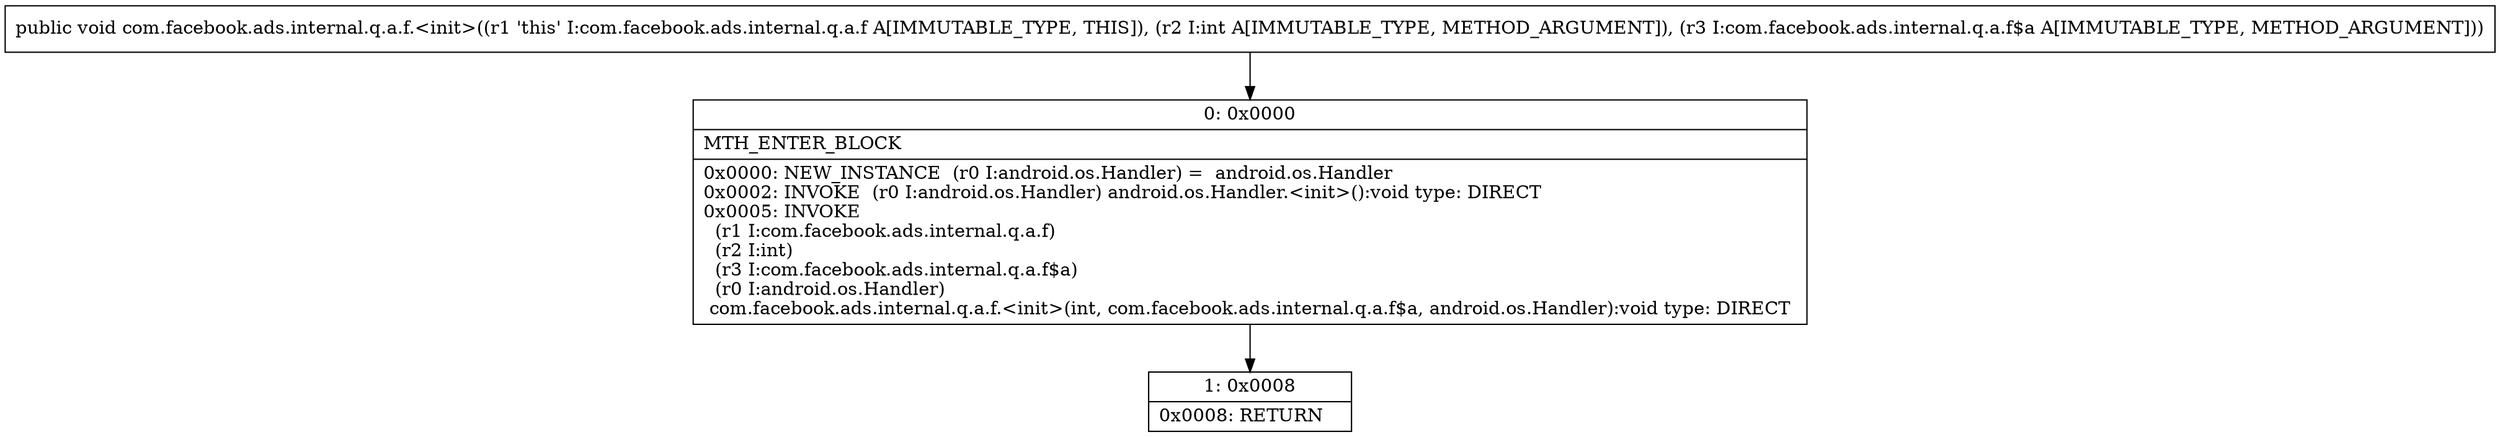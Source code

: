 digraph "CFG forcom.facebook.ads.internal.q.a.f.\<init\>(ILcom\/facebook\/ads\/internal\/q\/a\/f$a;)V" {
Node_0 [shape=record,label="{0\:\ 0x0000|MTH_ENTER_BLOCK\l|0x0000: NEW_INSTANCE  (r0 I:android.os.Handler) =  android.os.Handler \l0x0002: INVOKE  (r0 I:android.os.Handler) android.os.Handler.\<init\>():void type: DIRECT \l0x0005: INVOKE  \l  (r1 I:com.facebook.ads.internal.q.a.f)\l  (r2 I:int)\l  (r3 I:com.facebook.ads.internal.q.a.f$a)\l  (r0 I:android.os.Handler)\l com.facebook.ads.internal.q.a.f.\<init\>(int, com.facebook.ads.internal.q.a.f$a, android.os.Handler):void type: DIRECT \l}"];
Node_1 [shape=record,label="{1\:\ 0x0008|0x0008: RETURN   \l}"];
MethodNode[shape=record,label="{public void com.facebook.ads.internal.q.a.f.\<init\>((r1 'this' I:com.facebook.ads.internal.q.a.f A[IMMUTABLE_TYPE, THIS]), (r2 I:int A[IMMUTABLE_TYPE, METHOD_ARGUMENT]), (r3 I:com.facebook.ads.internal.q.a.f$a A[IMMUTABLE_TYPE, METHOD_ARGUMENT])) }"];
MethodNode -> Node_0;
Node_0 -> Node_1;
}

